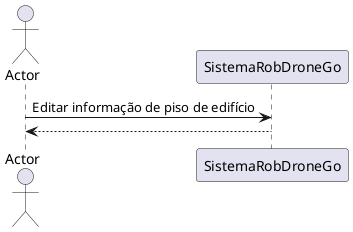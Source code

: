 @startuml
actor Actor as actor
participant SistemaRobDroneGo as srdg
actor -> srdg: Editar informação de piso de edifício
srdg --> actor
@enduml
